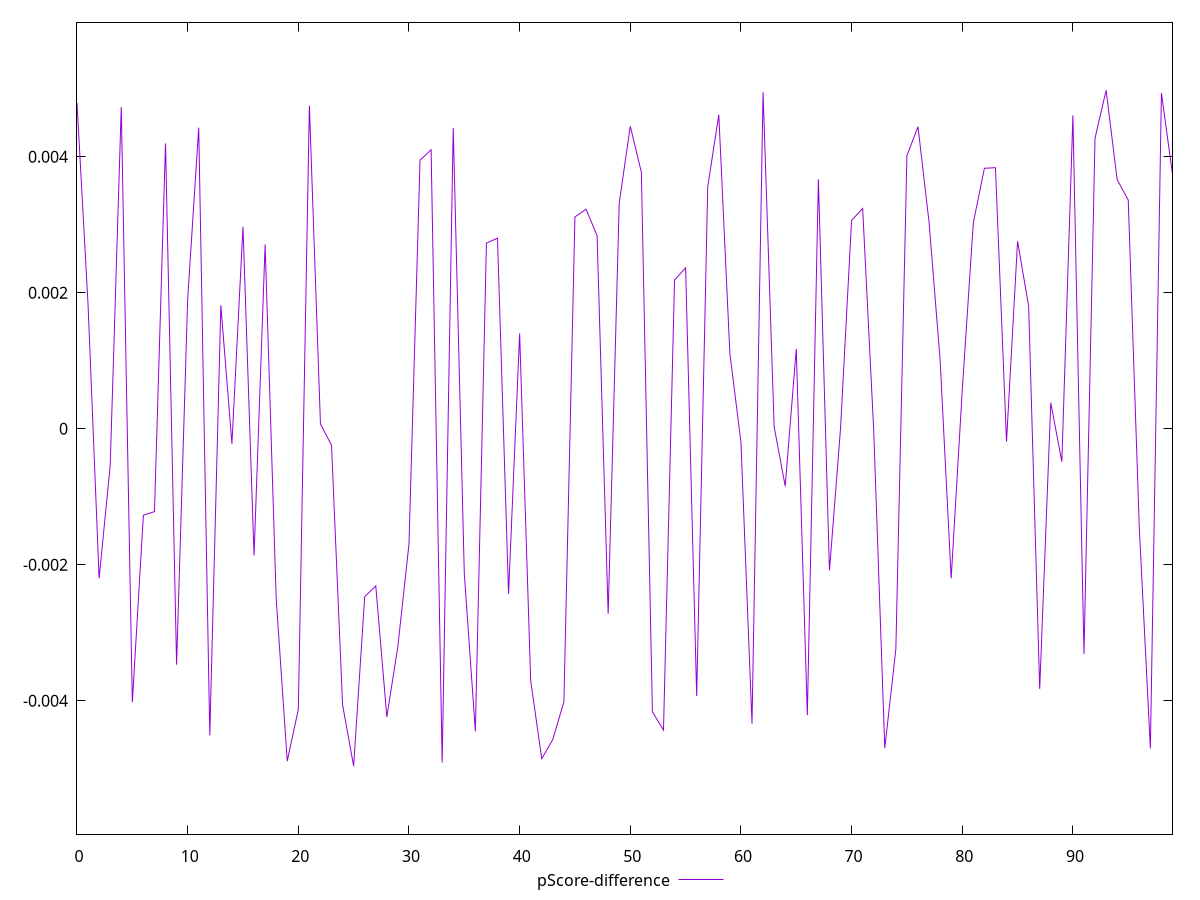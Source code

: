 reset

$pScoreDifference <<EOF
0 0.004793334977073349
1 0.0018218302491593286
2 -0.002197506013771
3 -0.0005388807858222044
4 0.004734213610917304
5 -0.004021519377777838
6 -0.0012690766341395543
7 -0.0012171547190685805
8 0.004196898758404344
9 -0.003467193211085129
10 0.0019070415134131435
11 0.00442850821668328
12 -0.004505372463184609
13 0.0018157563058810444
14 -0.00021983339480979858
15 0.002970555095086369
16 -0.001862016579742165
17 0.0027125435394342867
18 -0.002494678115484983
19 -0.004887136375900658
20 -0.004125448087833772
21 0.004752730750001821
22 0.00007292077039999789
23 -0.0002405064691469727
24 -0.004057097736090198
25 -0.00495989460817714
26 -0.0024668596607410054
27 -0.0023103123906569323
28 -0.0042366381951796095
29 -0.003194685280796028
30 -0.001694791668595541
31 0.0039511427109218955
32 0.004103541589134507
33 -0.004908011386224209
34 0.0044272421926374594
35 -0.0021275251406825957
36 -0.0044476872303064185
37 0.0027320079363604144
38 0.002804524287391863
39 -0.0024268820283445125
40 0.0014026033339454846
41 -0.0037039583775094753
42 -0.00485020730447927
43 -0.0045674650384364135
44 -0.004014385935511622
45 0.0031169215113037163
46 0.003230469625949195
47 0.0028399682865695164
48 -0.0027190939878599663
49 0.0033192263152349577
50 0.004450232243004781
51 0.003775825966410795
52 -0.004160458254652832
53 -0.004429598494202991
54 0.002188677858526833
55 0.002368433849464724
56 -0.003929573483795079
57 0.0035610510329469047
58 0.004618649812715425
59 0.0011100762124963692
60 -0.00019348719858680585
61 -0.0043356017811461145
62 0.004950729957096223
63 0.000032004112836547804
64 -0.0008425299310467205
65 0.0011746067084160705
66 -0.004210228961114115
67 0.0036687753869363293
68 -0.0020822276599461453
69 0.000004056356637027747
70 0.0030660699613876963
71 0.0032408465749959037
72 -0.00002634677133395158
73 -0.004695754922352302
74 -0.0032375498089974863
75 0.004017625533831115
76 0.004443445781748934
77 0.0030392753756584012
78 0.0010120706449338046
79 -0.002198286193047516
80 0.0005682385411577284
81 0.003029642554556067
82 0.0038317217327552555
83 0.0038407624452464484
84 -0.00018719600356009725
85 0.0027597018487289793
86 0.0018033831677274348
87 -0.003823974800443053
88 0.00038313827890779084
89 -0.0004833845482686838
90 0.004609102163637968
91 -0.003311697106081035
92 0.004275005519232655
93 0.004978767020248465
94 0.003664127684352647
95 0.0033655405248899095
96 -0.0014543126958194152
97 -0.004698645928663869
98 0.004939256763673794
99 0.0037426345815670947
EOF

set key outside below
set xrange [0:99]
set yrange [-0.00595989460817714:0.005978767020248465]
set trange [-0.00595989460817714:0.005978767020248465]
set terminal svg size 640, 500 enhanced background rgb 'white'
set output "report_00017_2021-02-10T15-08-03.406Z/interactive/samples/pages+cached+noadtech/pScore-difference/values.svg"

plot $pScoreDifference title "pScore-difference" with line

reset
